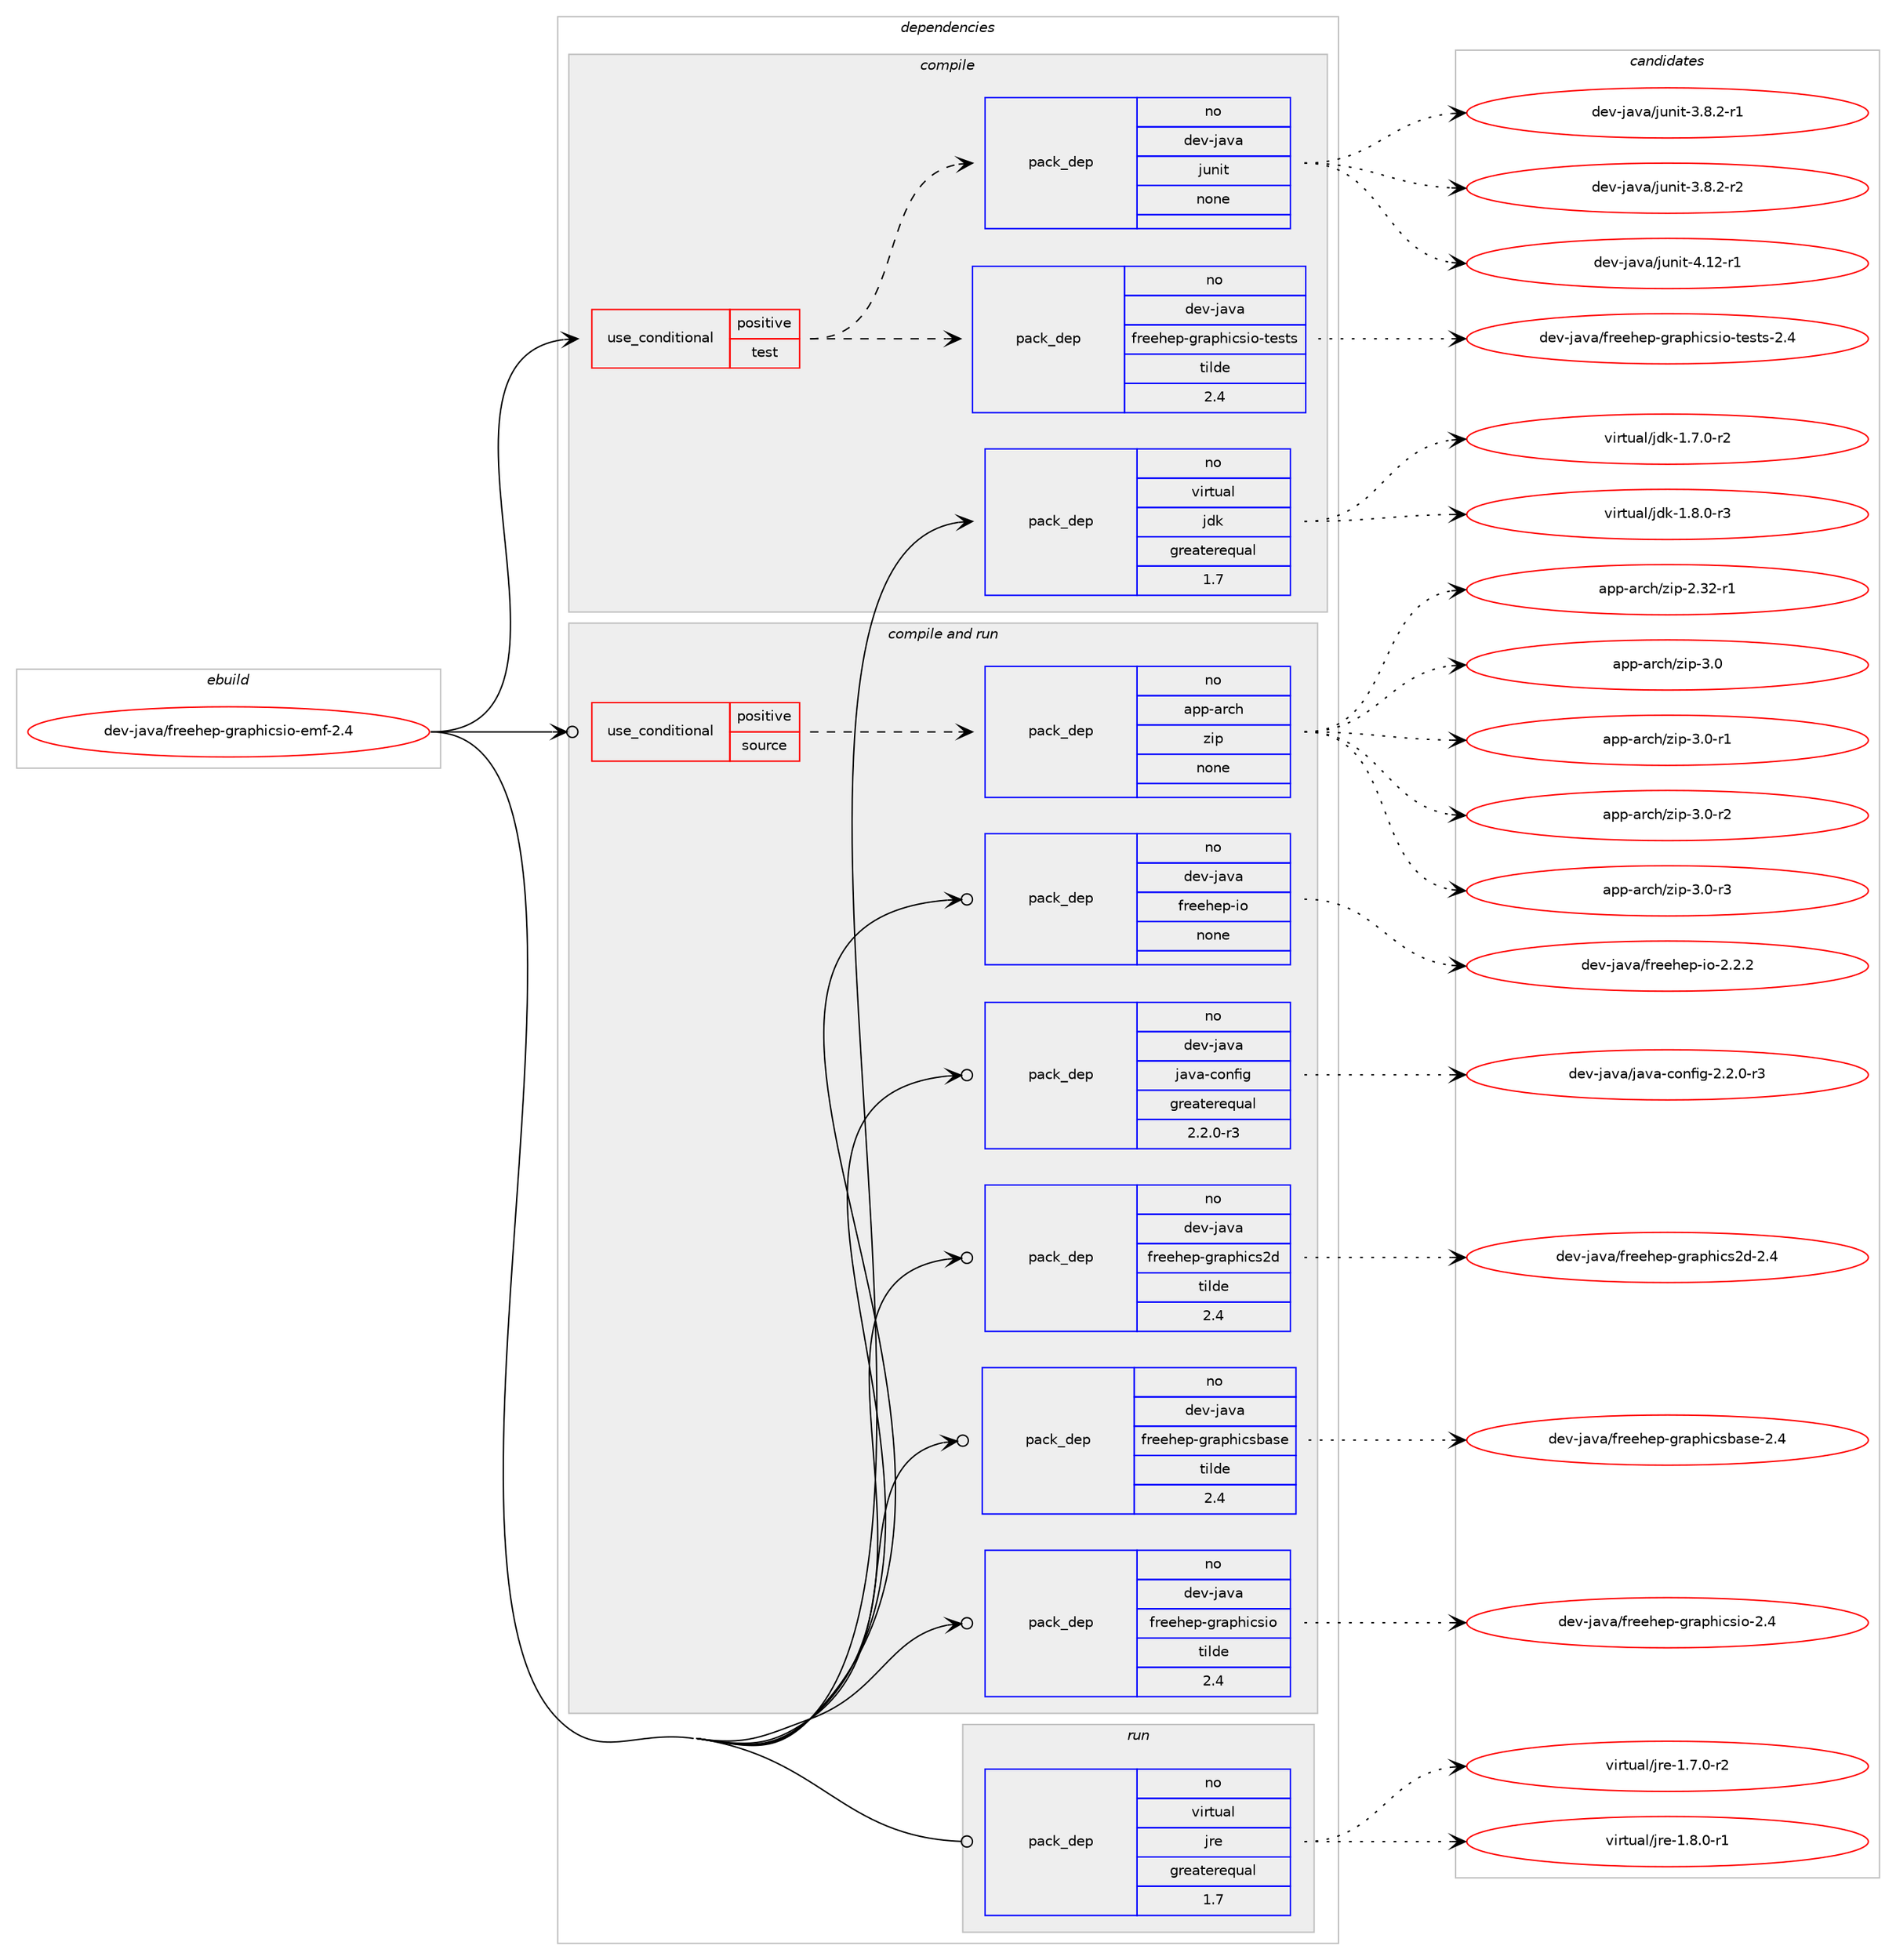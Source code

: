 digraph prolog {

# *************
# Graph options
# *************

newrank=true;
concentrate=true;
compound=true;
graph [rankdir=LR,fontname=Helvetica,fontsize=10,ranksep=1.5];#, ranksep=2.5, nodesep=0.2];
edge  [arrowhead=vee];
node  [fontname=Helvetica,fontsize=10];

# **********
# The ebuild
# **********

subgraph cluster_leftcol {
color=gray;
rank=same;
label=<<i>ebuild</i>>;
id [label="dev-java/freehep-graphicsio-emf-2.4", color=red, width=4, href="../dev-java/freehep-graphicsio-emf-2.4.svg"];
}

# ****************
# The dependencies
# ****************

subgraph cluster_midcol {
color=gray;
label=<<i>dependencies</i>>;
subgraph cluster_compile {
fillcolor="#eeeeee";
style=filled;
label=<<i>compile</i>>;
subgraph cond21910 {
dependency100261 [label=<<TABLE BORDER="0" CELLBORDER="1" CELLSPACING="0" CELLPADDING="4"><TR><TD ROWSPAN="3" CELLPADDING="10">use_conditional</TD></TR><TR><TD>positive</TD></TR><TR><TD>test</TD></TR></TABLE>>, shape=none, color=red];
subgraph pack75332 {
dependency100262 [label=<<TABLE BORDER="0" CELLBORDER="1" CELLSPACING="0" CELLPADDING="4" WIDTH="220"><TR><TD ROWSPAN="6" CELLPADDING="30">pack_dep</TD></TR><TR><TD WIDTH="110">no</TD></TR><TR><TD>dev-java</TD></TR><TR><TD>freehep-graphicsio-tests</TD></TR><TR><TD>tilde</TD></TR><TR><TD>2.4</TD></TR></TABLE>>, shape=none, color=blue];
}
dependency100261:e -> dependency100262:w [weight=20,style="dashed",arrowhead="vee"];
subgraph pack75333 {
dependency100263 [label=<<TABLE BORDER="0" CELLBORDER="1" CELLSPACING="0" CELLPADDING="4" WIDTH="220"><TR><TD ROWSPAN="6" CELLPADDING="30">pack_dep</TD></TR><TR><TD WIDTH="110">no</TD></TR><TR><TD>dev-java</TD></TR><TR><TD>junit</TD></TR><TR><TD>none</TD></TR><TR><TD></TD></TR></TABLE>>, shape=none, color=blue];
}
dependency100261:e -> dependency100263:w [weight=20,style="dashed",arrowhead="vee"];
}
id:e -> dependency100261:w [weight=20,style="solid",arrowhead="vee"];
subgraph pack75334 {
dependency100264 [label=<<TABLE BORDER="0" CELLBORDER="1" CELLSPACING="0" CELLPADDING="4" WIDTH="220"><TR><TD ROWSPAN="6" CELLPADDING="30">pack_dep</TD></TR><TR><TD WIDTH="110">no</TD></TR><TR><TD>virtual</TD></TR><TR><TD>jdk</TD></TR><TR><TD>greaterequal</TD></TR><TR><TD>1.7</TD></TR></TABLE>>, shape=none, color=blue];
}
id:e -> dependency100264:w [weight=20,style="solid",arrowhead="vee"];
}
subgraph cluster_compileandrun {
fillcolor="#eeeeee";
style=filled;
label=<<i>compile and run</i>>;
subgraph cond21911 {
dependency100265 [label=<<TABLE BORDER="0" CELLBORDER="1" CELLSPACING="0" CELLPADDING="4"><TR><TD ROWSPAN="3" CELLPADDING="10">use_conditional</TD></TR><TR><TD>positive</TD></TR><TR><TD>source</TD></TR></TABLE>>, shape=none, color=red];
subgraph pack75335 {
dependency100266 [label=<<TABLE BORDER="0" CELLBORDER="1" CELLSPACING="0" CELLPADDING="4" WIDTH="220"><TR><TD ROWSPAN="6" CELLPADDING="30">pack_dep</TD></TR><TR><TD WIDTH="110">no</TD></TR><TR><TD>app-arch</TD></TR><TR><TD>zip</TD></TR><TR><TD>none</TD></TR><TR><TD></TD></TR></TABLE>>, shape=none, color=blue];
}
dependency100265:e -> dependency100266:w [weight=20,style="dashed",arrowhead="vee"];
}
id:e -> dependency100265:w [weight=20,style="solid",arrowhead="odotvee"];
subgraph pack75336 {
dependency100267 [label=<<TABLE BORDER="0" CELLBORDER="1" CELLSPACING="0" CELLPADDING="4" WIDTH="220"><TR><TD ROWSPAN="6" CELLPADDING="30">pack_dep</TD></TR><TR><TD WIDTH="110">no</TD></TR><TR><TD>dev-java</TD></TR><TR><TD>freehep-graphics2d</TD></TR><TR><TD>tilde</TD></TR><TR><TD>2.4</TD></TR></TABLE>>, shape=none, color=blue];
}
id:e -> dependency100267:w [weight=20,style="solid",arrowhead="odotvee"];
subgraph pack75337 {
dependency100268 [label=<<TABLE BORDER="0" CELLBORDER="1" CELLSPACING="0" CELLPADDING="4" WIDTH="220"><TR><TD ROWSPAN="6" CELLPADDING="30">pack_dep</TD></TR><TR><TD WIDTH="110">no</TD></TR><TR><TD>dev-java</TD></TR><TR><TD>freehep-graphicsbase</TD></TR><TR><TD>tilde</TD></TR><TR><TD>2.4</TD></TR></TABLE>>, shape=none, color=blue];
}
id:e -> dependency100268:w [weight=20,style="solid",arrowhead="odotvee"];
subgraph pack75338 {
dependency100269 [label=<<TABLE BORDER="0" CELLBORDER="1" CELLSPACING="0" CELLPADDING="4" WIDTH="220"><TR><TD ROWSPAN="6" CELLPADDING="30">pack_dep</TD></TR><TR><TD WIDTH="110">no</TD></TR><TR><TD>dev-java</TD></TR><TR><TD>freehep-graphicsio</TD></TR><TR><TD>tilde</TD></TR><TR><TD>2.4</TD></TR></TABLE>>, shape=none, color=blue];
}
id:e -> dependency100269:w [weight=20,style="solid",arrowhead="odotvee"];
subgraph pack75339 {
dependency100270 [label=<<TABLE BORDER="0" CELLBORDER="1" CELLSPACING="0" CELLPADDING="4" WIDTH="220"><TR><TD ROWSPAN="6" CELLPADDING="30">pack_dep</TD></TR><TR><TD WIDTH="110">no</TD></TR><TR><TD>dev-java</TD></TR><TR><TD>freehep-io</TD></TR><TR><TD>none</TD></TR><TR><TD></TD></TR></TABLE>>, shape=none, color=blue];
}
id:e -> dependency100270:w [weight=20,style="solid",arrowhead="odotvee"];
subgraph pack75340 {
dependency100271 [label=<<TABLE BORDER="0" CELLBORDER="1" CELLSPACING="0" CELLPADDING="4" WIDTH="220"><TR><TD ROWSPAN="6" CELLPADDING="30">pack_dep</TD></TR><TR><TD WIDTH="110">no</TD></TR><TR><TD>dev-java</TD></TR><TR><TD>java-config</TD></TR><TR><TD>greaterequal</TD></TR><TR><TD>2.2.0-r3</TD></TR></TABLE>>, shape=none, color=blue];
}
id:e -> dependency100271:w [weight=20,style="solid",arrowhead="odotvee"];
}
subgraph cluster_run {
fillcolor="#eeeeee";
style=filled;
label=<<i>run</i>>;
subgraph pack75341 {
dependency100272 [label=<<TABLE BORDER="0" CELLBORDER="1" CELLSPACING="0" CELLPADDING="4" WIDTH="220"><TR><TD ROWSPAN="6" CELLPADDING="30">pack_dep</TD></TR><TR><TD WIDTH="110">no</TD></TR><TR><TD>virtual</TD></TR><TR><TD>jre</TD></TR><TR><TD>greaterequal</TD></TR><TR><TD>1.7</TD></TR></TABLE>>, shape=none, color=blue];
}
id:e -> dependency100272:w [weight=20,style="solid",arrowhead="odot"];
}
}

# **************
# The candidates
# **************

subgraph cluster_choices {
rank=same;
color=gray;
label=<<i>candidates</i>>;

subgraph choice75332 {
color=black;
nodesep=1;
choice100101118451069711897471021141011011041011124510311497112104105991151051114511610111511611545504652 [label="dev-java/freehep-graphicsio-tests-2.4", color=red, width=4,href="../dev-java/freehep-graphicsio-tests-2.4.svg"];
dependency100262:e -> choice100101118451069711897471021141011011041011124510311497112104105991151051114511610111511611545504652:w [style=dotted,weight="100"];
}
subgraph choice75333 {
color=black;
nodesep=1;
choice100101118451069711897471061171101051164551465646504511449 [label="dev-java/junit-3.8.2-r1", color=red, width=4,href="../dev-java/junit-3.8.2-r1.svg"];
choice100101118451069711897471061171101051164551465646504511450 [label="dev-java/junit-3.8.2-r2", color=red, width=4,href="../dev-java/junit-3.8.2-r2.svg"];
choice1001011184510697118974710611711010511645524649504511449 [label="dev-java/junit-4.12-r1", color=red, width=4,href="../dev-java/junit-4.12-r1.svg"];
dependency100263:e -> choice100101118451069711897471061171101051164551465646504511449:w [style=dotted,weight="100"];
dependency100263:e -> choice100101118451069711897471061171101051164551465646504511450:w [style=dotted,weight="100"];
dependency100263:e -> choice1001011184510697118974710611711010511645524649504511449:w [style=dotted,weight="100"];
}
subgraph choice75334 {
color=black;
nodesep=1;
choice11810511411611797108471061001074549465546484511450 [label="virtual/jdk-1.7.0-r2", color=red, width=4,href="../virtual/jdk-1.7.0-r2.svg"];
choice11810511411611797108471061001074549465646484511451 [label="virtual/jdk-1.8.0-r3", color=red, width=4,href="../virtual/jdk-1.8.0-r3.svg"];
dependency100264:e -> choice11810511411611797108471061001074549465546484511450:w [style=dotted,weight="100"];
dependency100264:e -> choice11810511411611797108471061001074549465646484511451:w [style=dotted,weight="100"];
}
subgraph choice75335 {
color=black;
nodesep=1;
choice971121124597114991044712210511245504651504511449 [label="app-arch/zip-2.32-r1", color=red, width=4,href="../app-arch/zip-2.32-r1.svg"];
choice971121124597114991044712210511245514648 [label="app-arch/zip-3.0", color=red, width=4,href="../app-arch/zip-3.0.svg"];
choice9711211245971149910447122105112455146484511449 [label="app-arch/zip-3.0-r1", color=red, width=4,href="../app-arch/zip-3.0-r1.svg"];
choice9711211245971149910447122105112455146484511450 [label="app-arch/zip-3.0-r2", color=red, width=4,href="../app-arch/zip-3.0-r2.svg"];
choice9711211245971149910447122105112455146484511451 [label="app-arch/zip-3.0-r3", color=red, width=4,href="../app-arch/zip-3.0-r3.svg"];
dependency100266:e -> choice971121124597114991044712210511245504651504511449:w [style=dotted,weight="100"];
dependency100266:e -> choice971121124597114991044712210511245514648:w [style=dotted,weight="100"];
dependency100266:e -> choice9711211245971149910447122105112455146484511449:w [style=dotted,weight="100"];
dependency100266:e -> choice9711211245971149910447122105112455146484511450:w [style=dotted,weight="100"];
dependency100266:e -> choice9711211245971149910447122105112455146484511451:w [style=dotted,weight="100"];
}
subgraph choice75336 {
color=black;
nodesep=1;
choice100101118451069711897471021141011011041011124510311497112104105991155010045504652 [label="dev-java/freehep-graphics2d-2.4", color=red, width=4,href="../dev-java/freehep-graphics2d-2.4.svg"];
dependency100267:e -> choice100101118451069711897471021141011011041011124510311497112104105991155010045504652:w [style=dotted,weight="100"];
}
subgraph choice75337 {
color=black;
nodesep=1;
choice10010111845106971189747102114101101104101112451031149711210410599115989711510145504652 [label="dev-java/freehep-graphicsbase-2.4", color=red, width=4,href="../dev-java/freehep-graphicsbase-2.4.svg"];
dependency100268:e -> choice10010111845106971189747102114101101104101112451031149711210410599115989711510145504652:w [style=dotted,weight="100"];
}
subgraph choice75338 {
color=black;
nodesep=1;
choice1001011184510697118974710211410110110410111245103114971121041059911510511145504652 [label="dev-java/freehep-graphicsio-2.4", color=red, width=4,href="../dev-java/freehep-graphicsio-2.4.svg"];
dependency100269:e -> choice1001011184510697118974710211410110110410111245103114971121041059911510511145504652:w [style=dotted,weight="100"];
}
subgraph choice75339 {
color=black;
nodesep=1;
choice1001011184510697118974710211410110110410111245105111455046504650 [label="dev-java/freehep-io-2.2.2", color=red, width=4,href="../dev-java/freehep-io-2.2.2.svg"];
dependency100270:e -> choice1001011184510697118974710211410110110410111245105111455046504650:w [style=dotted,weight="100"];
}
subgraph choice75340 {
color=black;
nodesep=1;
choice10010111845106971189747106971189745991111101021051034550465046484511451 [label="dev-java/java-config-2.2.0-r3", color=red, width=4,href="../dev-java/java-config-2.2.0-r3.svg"];
dependency100271:e -> choice10010111845106971189747106971189745991111101021051034550465046484511451:w [style=dotted,weight="100"];
}
subgraph choice75341 {
color=black;
nodesep=1;
choice11810511411611797108471061141014549465546484511450 [label="virtual/jre-1.7.0-r2", color=red, width=4,href="../virtual/jre-1.7.0-r2.svg"];
choice11810511411611797108471061141014549465646484511449 [label="virtual/jre-1.8.0-r1", color=red, width=4,href="../virtual/jre-1.8.0-r1.svg"];
dependency100272:e -> choice11810511411611797108471061141014549465546484511450:w [style=dotted,weight="100"];
dependency100272:e -> choice11810511411611797108471061141014549465646484511449:w [style=dotted,weight="100"];
}
}

}
